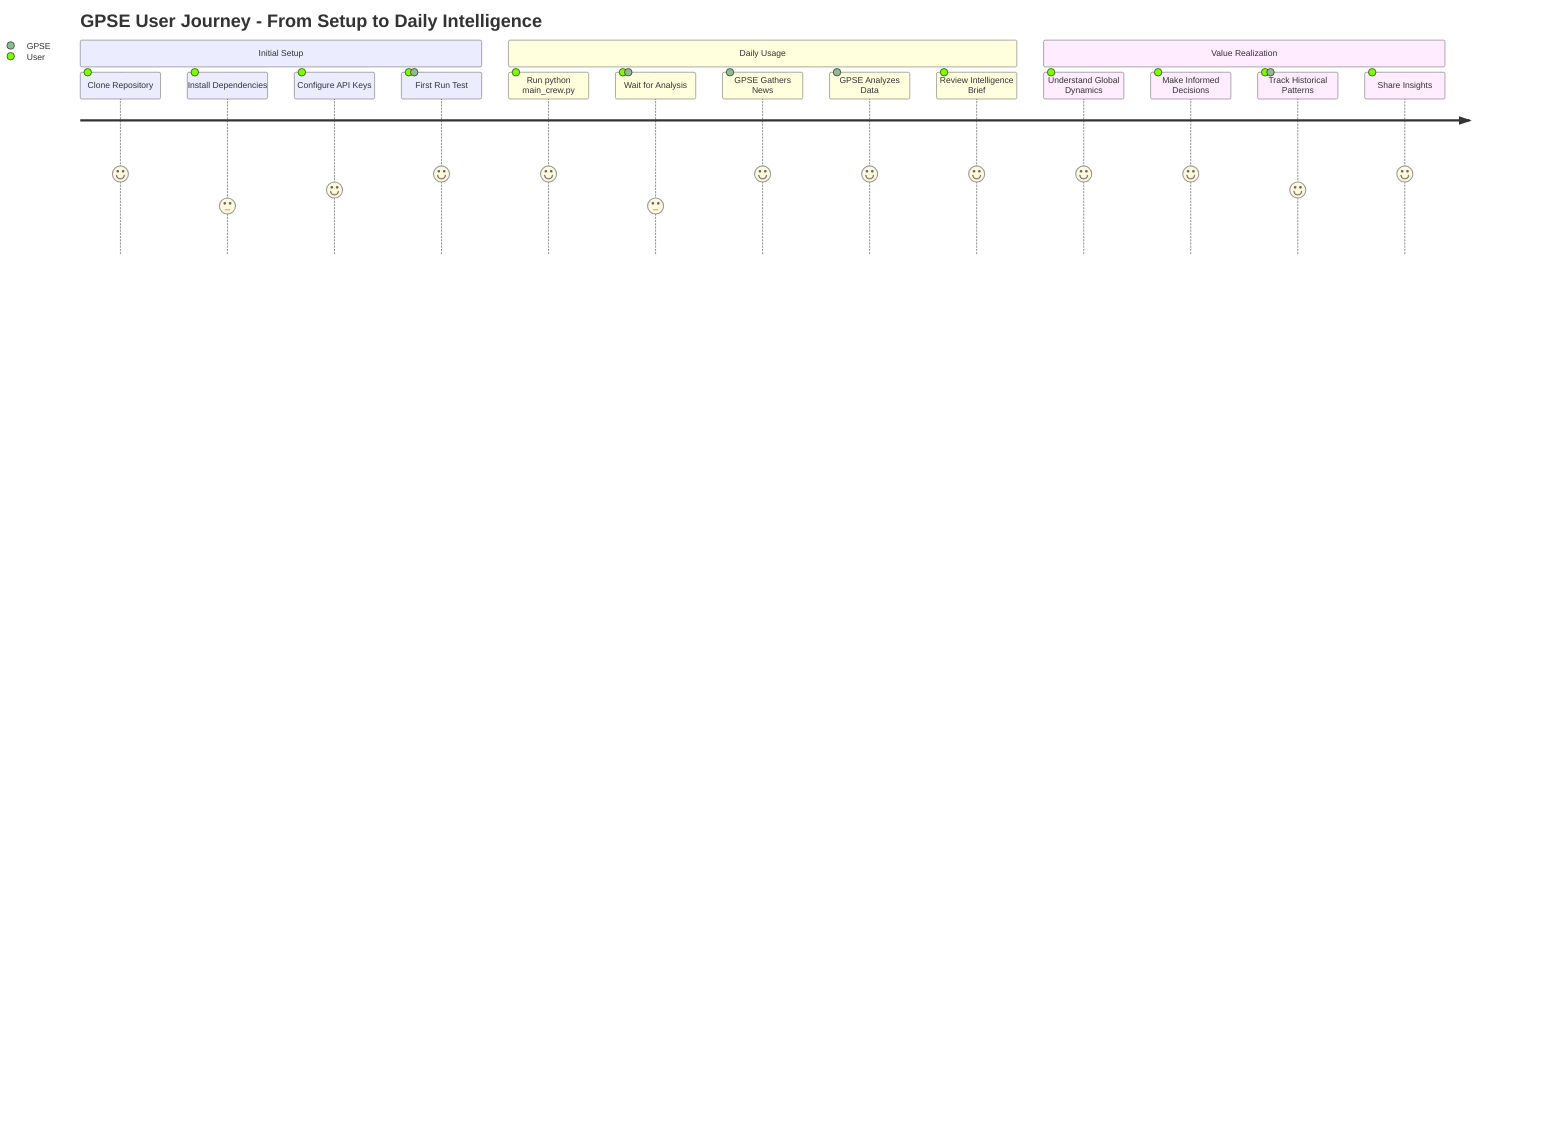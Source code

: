 journey
    title GPSE User Journey - From Setup to Daily Intelligence
    
    section Initial Setup
      Clone Repository: 5: User
      Install Dependencies: 3: User
      Configure API Keys: 4: User
      First Run Test: 5: User, GPSE
    
    section Daily Usage
      Run python main_crew.py: 5: User
      Wait for Analysis: 3: User, GPSE
      GPSE Gathers News: 5: GPSE
      GPSE Analyzes Data: 5: GPSE
      Review Intelligence Brief: 5: User
    
    section Value Realization
      Understand Global Dynamics: 5: User
      Make Informed Decisions: 5: User
      Track Historical Patterns: 4: User, GPSE
      Share Insights: 5: User